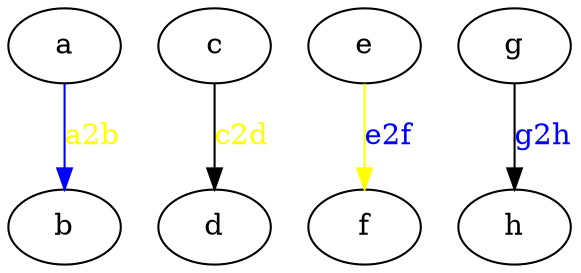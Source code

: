 digraph {
    edge[fontcolor=yellow]

    a -> b[class=red color=blue label=a2b]
    c -> d[class=red label=c2d]

    subgraph {
        edge[fontcolor=blue]

        e -> f[class=green color=yellow label=e2f]
        g -> h[class=green label=g2h]
    }
}
